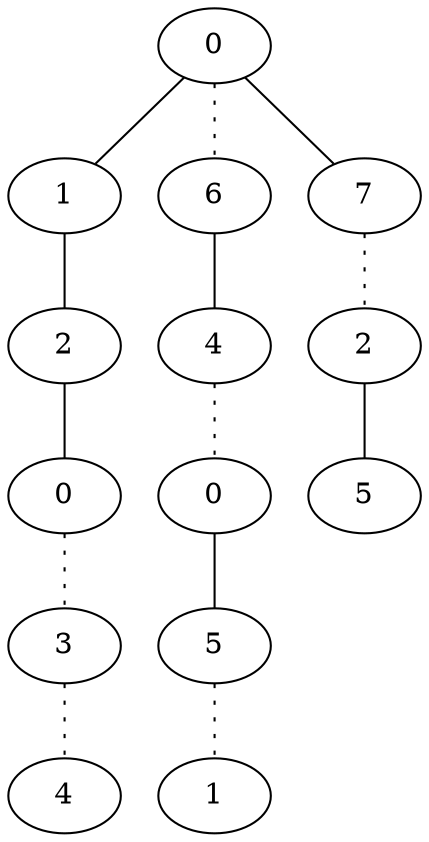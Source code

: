 graph {
a0[label=0];
a1[label=1];
a2[label=2];
a3[label=0];
a4[label=3];
a5[label=4];
a6[label=6];
a7[label=4];
a8[label=0];
a9[label=5];
a10[label=1];
a11[label=7];
a12[label=2];
a13[label=5];
a0 -- a1;
a0 -- a6 [style=dotted];
a0 -- a11;
a1 -- a2;
a2 -- a3;
a3 -- a4 [style=dotted];
a4 -- a5 [style=dotted];
a6 -- a7;
a7 -- a8 [style=dotted];
a8 -- a9;
a9 -- a10 [style=dotted];
a11 -- a12 [style=dotted];
a12 -- a13;
}
